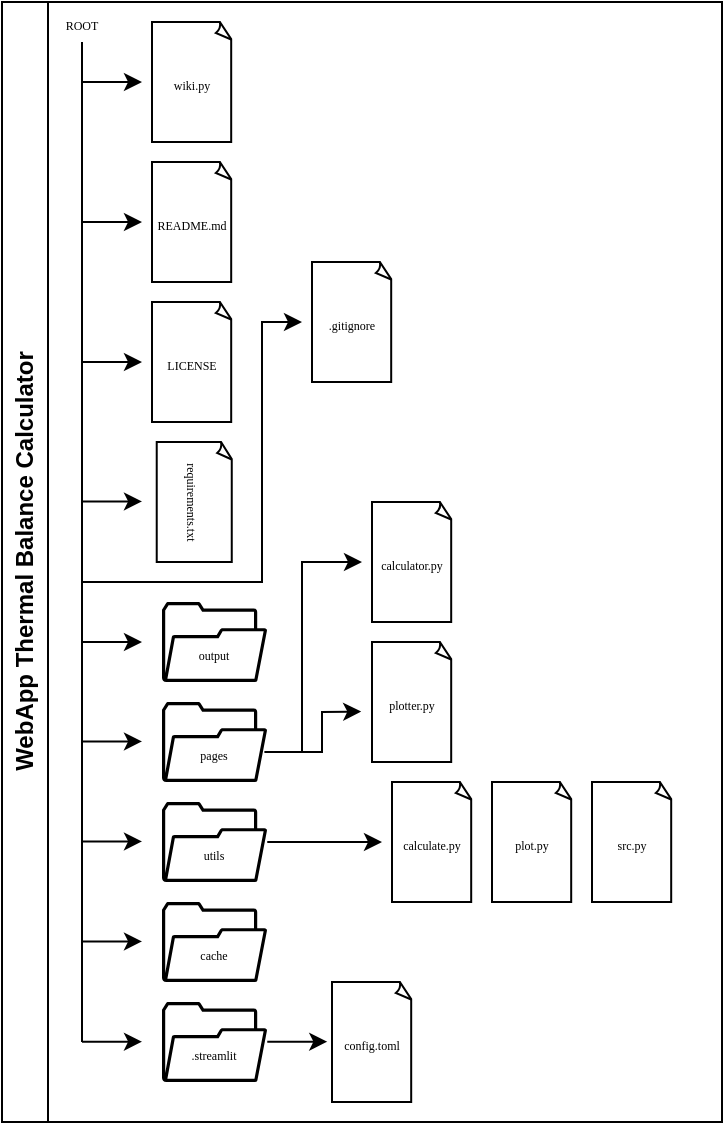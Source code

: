 <mxfile version="24.4.13" type="device">
  <diagram name="Página-1" id="Qb642ozDmnON7rJvFrYf">
    <mxGraphModel dx="989" dy="582" grid="1" gridSize="10" guides="1" tooltips="1" connect="1" arrows="1" fold="1" page="1" pageScale="1" pageWidth="827" pageHeight="1169" math="0" shadow="0">
      <root>
        <mxCell id="0" />
        <mxCell id="1" parent="0" />
        <mxCell id="xxuuu4TymQ9kky1sApBv-1" value="WebApp Thermal Balance Calculator" style="swimlane;horizontal=0;whiteSpace=wrap;html=1;" parent="1" vertex="1">
          <mxGeometry width="360" height="560" as="geometry" />
        </mxCell>
        <mxCell id="xxuuu4TymQ9kky1sApBv-12" value="" style="endArrow=none;html=1;rounded=0;shadow=0;comic=0;strokeColor=default;align=center;verticalAlign=middle;fontFamily=Helvetica;fontSize=11;fontColor=default;labelBackgroundColor=default;flowAnimation=0;" parent="xxuuu4TymQ9kky1sApBv-1" edge="1">
          <mxGeometry width="50" height="50" relative="1" as="geometry">
            <mxPoint x="40" y="520" as="sourcePoint" />
            <mxPoint x="40" y="20" as="targetPoint" />
          </mxGeometry>
        </mxCell>
        <mxCell id="xxuuu4TymQ9kky1sApBv-4" value="" style="group" parent="xxuuu4TymQ9kky1sApBv-1" vertex="1" connectable="0">
          <mxGeometry x="70" y="80" width="50" height="60" as="geometry" />
        </mxCell>
        <mxCell id="xxuuu4TymQ9kky1sApBv-2" value="" style="whiteSpace=wrap;html=1;shape=mxgraph.basic.document" parent="xxuuu4TymQ9kky1sApBv-4" vertex="1">
          <mxGeometry x="5" width="40" height="60" as="geometry" />
        </mxCell>
        <mxCell id="xxuuu4TymQ9kky1sApBv-3" value="&lt;font style=&quot;font-size: 6px;&quot; face=&quot;Verdana&quot;&gt;README.md&lt;/font&gt;" style="text;strokeColor=none;align=center;fillColor=none;html=1;verticalAlign=middle;whiteSpace=wrap;rounded=0;" parent="xxuuu4TymQ9kky1sApBv-4" vertex="1">
          <mxGeometry y="15" width="50" height="30" as="geometry" />
        </mxCell>
        <mxCell id="xxuuu4TymQ9kky1sApBv-5" value="" style="group" parent="xxuuu4TymQ9kky1sApBv-1" vertex="1" connectable="0">
          <mxGeometry x="70" y="150" width="50" height="60" as="geometry" />
        </mxCell>
        <mxCell id="xxuuu4TymQ9kky1sApBv-6" value="" style="whiteSpace=wrap;html=1;shape=mxgraph.basic.document" parent="xxuuu4TymQ9kky1sApBv-5" vertex="1">
          <mxGeometry x="5" width="40" height="60" as="geometry" />
        </mxCell>
        <mxCell id="xxuuu4TymQ9kky1sApBv-7" value="&lt;font style=&quot;font-size: 6px;&quot; face=&quot;Verdana&quot;&gt;LICENSE&lt;/font&gt;" style="text;strokeColor=none;align=center;fillColor=none;html=1;verticalAlign=middle;whiteSpace=wrap;rounded=0;" parent="xxuuu4TymQ9kky1sApBv-5" vertex="1">
          <mxGeometry y="15" width="50" height="30" as="geometry" />
        </mxCell>
        <mxCell id="xxuuu4TymQ9kky1sApBv-13" value="" style="endArrow=classic;html=1;rounded=0;shadow=0;comic=0;strokeColor=default;align=center;verticalAlign=middle;fontFamily=Helvetica;fontSize=11;fontColor=default;labelBackgroundColor=default;flowAnimation=0;entryX=0;entryY=0.5;entryDx=0;entryDy=0;" parent="xxuuu4TymQ9kky1sApBv-1" target="xxuuu4TymQ9kky1sApBv-3" edge="1">
          <mxGeometry width="50" height="50" relative="1" as="geometry">
            <mxPoint x="40" y="110" as="sourcePoint" />
            <mxPoint x="190" y="90" as="targetPoint" />
          </mxGeometry>
        </mxCell>
        <mxCell id="xxuuu4TymQ9kky1sApBv-14" value="" style="endArrow=classic;html=1;rounded=0;shadow=0;comic=0;strokeColor=default;align=center;verticalAlign=middle;fontFamily=Helvetica;fontSize=11;fontColor=default;labelBackgroundColor=default;flowAnimation=0;" parent="xxuuu4TymQ9kky1sApBv-1" target="xxuuu4TymQ9kky1sApBv-7" edge="1">
          <mxGeometry width="50" height="50" relative="1" as="geometry">
            <mxPoint x="40" y="180" as="sourcePoint" />
            <mxPoint x="210" y="140" as="targetPoint" />
          </mxGeometry>
        </mxCell>
        <mxCell id="xxuuu4TymQ9kky1sApBv-19" value="" style="group" parent="xxuuu4TymQ9kky1sApBv-1" vertex="1" connectable="0">
          <mxGeometry x="80" y="350" width="52.63" height="40" as="geometry" />
        </mxCell>
        <mxCell id="xxuuu4TymQ9kky1sApBv-17" value="" style="sketch=0;pointerEvents=1;shadow=0;dashed=0;html=1;strokeColor=none;fillColor=#000000;aspect=fixed;labelPosition=center;verticalLabelPosition=bottom;verticalAlign=top;align=center;outlineConnect=0;shape=mxgraph.vvd.folder;fontFamily=Helvetica;fontSize=11;fontColor=default;labelBackgroundColor=default;" parent="xxuuu4TymQ9kky1sApBv-19" vertex="1">
          <mxGeometry width="52.63" height="40" as="geometry" />
        </mxCell>
        <mxCell id="xxuuu4TymQ9kky1sApBv-18" value="&lt;font style=&quot;font-size: 6px;&quot; face=&quot;Verdana&quot;&gt;pages&lt;/font&gt;" style="text;strokeColor=none;align=center;fillColor=none;html=1;verticalAlign=middle;whiteSpace=wrap;rounded=0;" parent="xxuuu4TymQ9kky1sApBv-19" vertex="1">
          <mxGeometry x="1.31" y="10" width="50" height="30" as="geometry" />
        </mxCell>
        <mxCell id="xxuuu4TymQ9kky1sApBv-20" value="" style="endArrow=classic;html=1;rounded=0;shadow=0;comic=0;strokeColor=default;align=center;verticalAlign=middle;fontFamily=Helvetica;fontSize=11;fontColor=default;labelBackgroundColor=default;flowAnimation=0;" parent="xxuuu4TymQ9kky1sApBv-1" edge="1">
          <mxGeometry width="50" height="50" relative="1" as="geometry">
            <mxPoint x="40" y="369.71" as="sourcePoint" />
            <mxPoint x="70" y="369.71" as="targetPoint" />
          </mxGeometry>
        </mxCell>
        <mxCell id="xxuuu4TymQ9kky1sApBv-30" value="" style="group" parent="xxuuu4TymQ9kky1sApBv-1" vertex="1" connectable="0">
          <mxGeometry x="70" y="10" width="50" height="60" as="geometry" />
        </mxCell>
        <mxCell id="xxuuu4TymQ9kky1sApBv-31" value="" style="whiteSpace=wrap;html=1;shape=mxgraph.basic.document" parent="xxuuu4TymQ9kky1sApBv-30" vertex="1">
          <mxGeometry x="5" width="40" height="60" as="geometry" />
        </mxCell>
        <mxCell id="xxuuu4TymQ9kky1sApBv-32" value="&lt;font style=&quot;font-size: 6px;&quot; face=&quot;Verdana&quot;&gt;wiki.py&lt;/font&gt;" style="text;strokeColor=none;align=center;fillColor=none;html=1;verticalAlign=middle;whiteSpace=wrap;rounded=0;" parent="xxuuu4TymQ9kky1sApBv-30" vertex="1">
          <mxGeometry y="15" width="50" height="30" as="geometry" />
        </mxCell>
        <mxCell id="xxuuu4TymQ9kky1sApBv-36" value="" style="group" parent="xxuuu4TymQ9kky1sApBv-1" vertex="1" connectable="0">
          <mxGeometry x="180" y="250" width="50" height="60" as="geometry" />
        </mxCell>
        <mxCell id="xxuuu4TymQ9kky1sApBv-37" value="" style="whiteSpace=wrap;html=1;shape=mxgraph.basic.document" parent="xxuuu4TymQ9kky1sApBv-36" vertex="1">
          <mxGeometry x="5" width="40" height="60" as="geometry" />
        </mxCell>
        <mxCell id="xxuuu4TymQ9kky1sApBv-38" value="&lt;font face=&quot;Verdana&quot;&gt;&lt;span style=&quot;font-size: 6px;&quot;&gt;calculator.py&lt;/span&gt;&lt;/font&gt;" style="text;strokeColor=none;align=center;fillColor=none;html=1;verticalAlign=middle;whiteSpace=wrap;rounded=0;" parent="xxuuu4TymQ9kky1sApBv-36" vertex="1">
          <mxGeometry y="15" width="50" height="30" as="geometry" />
        </mxCell>
        <mxCell id="xxuuu4TymQ9kky1sApBv-39" value="" style="group" parent="xxuuu4TymQ9kky1sApBv-1" vertex="1" connectable="0">
          <mxGeometry x="180" y="320" width="50" height="60" as="geometry" />
        </mxCell>
        <mxCell id="xxuuu4TymQ9kky1sApBv-40" value="" style="whiteSpace=wrap;html=1;shape=mxgraph.basic.document" parent="xxuuu4TymQ9kky1sApBv-39" vertex="1">
          <mxGeometry x="5" width="40" height="60" as="geometry" />
        </mxCell>
        <mxCell id="xxuuu4TymQ9kky1sApBv-41" value="&lt;font face=&quot;Verdana&quot;&gt;&lt;span style=&quot;font-size: 6px;&quot;&gt;plotter.py&lt;/span&gt;&lt;/font&gt;" style="text;strokeColor=none;align=center;fillColor=none;html=1;verticalAlign=middle;whiteSpace=wrap;rounded=0;" parent="xxuuu4TymQ9kky1sApBv-39" vertex="1">
          <mxGeometry y="15" width="50" height="30" as="geometry" />
        </mxCell>
        <mxCell id="xxuuu4TymQ9kky1sApBv-42" style="edgeStyle=none;rounded=0;comic=0;orthogonalLoop=1;jettySize=auto;html=1;exitX=1;exitY=0.5;exitDx=0;exitDy=0;entryX=-0.008;entryY=0.658;entryDx=0;entryDy=0;shadow=0;strokeColor=default;align=center;verticalAlign=middle;fontFamily=Helvetica;fontSize=11;fontColor=default;labelBackgroundColor=default;startFill=0;endArrow=classic;endFill=1;flowAnimation=0;entryPerimeter=0;" parent="xxuuu4TymQ9kky1sApBv-1" source="xxuuu4TymQ9kky1sApBv-18" target="xxuuu4TymQ9kky1sApBv-41" edge="1">
          <mxGeometry relative="1" as="geometry">
            <mxPoint x="241.31" y="355" as="sourcePoint" />
            <mxPoint x="270" y="360.1" as="targetPoint" />
            <Array as="points">
              <mxPoint x="160" y="375" />
              <mxPoint x="160" y="355" />
            </Array>
          </mxGeometry>
        </mxCell>
        <mxCell id="xxuuu4TymQ9kky1sApBv-46" value="" style="group" parent="xxuuu4TymQ9kky1sApBv-1" vertex="1" connectable="0">
          <mxGeometry x="80" y="400" width="52.63" height="40" as="geometry" />
        </mxCell>
        <mxCell id="xxuuu4TymQ9kky1sApBv-47" value="" style="sketch=0;pointerEvents=1;shadow=0;dashed=0;html=1;strokeColor=none;fillColor=#000000;aspect=fixed;labelPosition=center;verticalLabelPosition=bottom;verticalAlign=top;align=center;outlineConnect=0;shape=mxgraph.vvd.folder;fontFamily=Helvetica;fontSize=11;fontColor=default;labelBackgroundColor=default;" parent="xxuuu4TymQ9kky1sApBv-46" vertex="1">
          <mxGeometry width="52.63" height="40" as="geometry" />
        </mxCell>
        <mxCell id="xxuuu4TymQ9kky1sApBv-48" value="&lt;font style=&quot;font-size: 6px;&quot; face=&quot;Verdana&quot;&gt;utils&lt;/font&gt;" style="text;strokeColor=none;align=center;fillColor=none;html=1;verticalAlign=middle;whiteSpace=wrap;rounded=0;" parent="xxuuu4TymQ9kky1sApBv-46" vertex="1">
          <mxGeometry x="1.31" y="10" width="50" height="30" as="geometry" />
        </mxCell>
        <mxCell id="xxuuu4TymQ9kky1sApBv-49" value="" style="endArrow=classic;html=1;rounded=0;shadow=0;comic=0;strokeColor=default;align=center;verticalAlign=middle;fontFamily=Helvetica;fontSize=11;fontColor=default;labelBackgroundColor=default;flowAnimation=0;" parent="xxuuu4TymQ9kky1sApBv-1" edge="1">
          <mxGeometry width="50" height="50" relative="1" as="geometry">
            <mxPoint x="40" y="419.71" as="sourcePoint" />
            <mxPoint x="70" y="419.71" as="targetPoint" />
          </mxGeometry>
        </mxCell>
        <mxCell id="xxuuu4TymQ9kky1sApBv-50" value="" style="group" parent="xxuuu4TymQ9kky1sApBv-1" vertex="1" connectable="0">
          <mxGeometry x="190" y="390" width="50" height="60" as="geometry" />
        </mxCell>
        <mxCell id="xxuuu4TymQ9kky1sApBv-51" value="" style="whiteSpace=wrap;html=1;shape=mxgraph.basic.document" parent="xxuuu4TymQ9kky1sApBv-50" vertex="1">
          <mxGeometry x="5" width="40" height="60" as="geometry" />
        </mxCell>
        <mxCell id="xxuuu4TymQ9kky1sApBv-52" value="&lt;font face=&quot;Verdana&quot;&gt;&lt;span style=&quot;font-size: 6px;&quot;&gt;calculate.py&lt;/span&gt;&lt;/font&gt;" style="text;strokeColor=none;align=center;fillColor=none;html=1;verticalAlign=middle;whiteSpace=wrap;rounded=0;" parent="xxuuu4TymQ9kky1sApBv-50" vertex="1">
          <mxGeometry y="15" width="50" height="30" as="geometry" />
        </mxCell>
        <mxCell id="xxuuu4TymQ9kky1sApBv-53" value="" style="group" parent="xxuuu4TymQ9kky1sApBv-1" vertex="1" connectable="0">
          <mxGeometry x="240" y="390" width="50" height="60" as="geometry" />
        </mxCell>
        <mxCell id="xxuuu4TymQ9kky1sApBv-54" value="" style="whiteSpace=wrap;html=1;shape=mxgraph.basic.document" parent="xxuuu4TymQ9kky1sApBv-53" vertex="1">
          <mxGeometry x="5" width="40" height="60" as="geometry" />
        </mxCell>
        <mxCell id="xxuuu4TymQ9kky1sApBv-55" value="&lt;font face=&quot;Verdana&quot;&gt;&lt;span style=&quot;font-size: 6px;&quot;&gt;plot.py&lt;/span&gt;&lt;/font&gt;" style="text;strokeColor=none;align=center;fillColor=none;html=1;verticalAlign=middle;whiteSpace=wrap;rounded=0;" parent="xxuuu4TymQ9kky1sApBv-53" vertex="1">
          <mxGeometry y="15" width="50" height="30" as="geometry" />
        </mxCell>
        <mxCell id="xxuuu4TymQ9kky1sApBv-59" style="edgeStyle=none;rounded=0;comic=0;orthogonalLoop=1;jettySize=auto;html=1;entryX=0;entryY=0.5;entryDx=0;entryDy=0;shadow=0;strokeColor=default;align=center;verticalAlign=middle;fontFamily=Helvetica;fontSize=11;fontColor=default;labelBackgroundColor=default;startFill=0;endArrow=classic;endFill=1;flowAnimation=0;" parent="xxuuu4TymQ9kky1sApBv-1" source="xxuuu4TymQ9kky1sApBv-47" target="xxuuu4TymQ9kky1sApBv-52" edge="1">
          <mxGeometry relative="1" as="geometry">
            <mxPoint x="140" y="420" as="sourcePoint" />
            <mxPoint x="190" y="419.75" as="targetPoint" />
          </mxGeometry>
        </mxCell>
        <mxCell id="xxuuu4TymQ9kky1sApBv-60" value="" style="group" parent="xxuuu4TymQ9kky1sApBv-1" vertex="1" connectable="0">
          <mxGeometry x="80" y="450" width="52.63" height="40" as="geometry" />
        </mxCell>
        <mxCell id="xxuuu4TymQ9kky1sApBv-61" value="" style="sketch=0;pointerEvents=1;shadow=0;dashed=0;html=1;strokeColor=none;fillColor=#000000;aspect=fixed;labelPosition=center;verticalLabelPosition=bottom;verticalAlign=top;align=center;outlineConnect=0;shape=mxgraph.vvd.folder;fontFamily=Helvetica;fontSize=11;fontColor=default;labelBackgroundColor=default;" parent="xxuuu4TymQ9kky1sApBv-60" vertex="1">
          <mxGeometry width="52.63" height="40" as="geometry" />
        </mxCell>
        <mxCell id="xxuuu4TymQ9kky1sApBv-62" value="&lt;font style=&quot;font-size: 6px;&quot; face=&quot;Verdana&quot;&gt;cache&lt;/font&gt;" style="text;strokeColor=none;align=center;fillColor=none;html=1;verticalAlign=middle;whiteSpace=wrap;rounded=0;" parent="xxuuu4TymQ9kky1sApBv-60" vertex="1">
          <mxGeometry x="1.31" y="10" width="50" height="30" as="geometry" />
        </mxCell>
        <mxCell id="xxuuu4TymQ9kky1sApBv-63" value="" style="endArrow=classic;html=1;rounded=0;shadow=0;comic=0;strokeColor=default;align=center;verticalAlign=middle;fontFamily=Helvetica;fontSize=11;fontColor=default;labelBackgroundColor=default;flowAnimation=0;" parent="xxuuu4TymQ9kky1sApBv-1" edge="1">
          <mxGeometry width="50" height="50" relative="1" as="geometry">
            <mxPoint x="40" y="469.71" as="sourcePoint" />
            <mxPoint x="70" y="469.71" as="targetPoint" />
          </mxGeometry>
        </mxCell>
        <mxCell id="xxuuu4TymQ9kky1sApBv-35" value="" style="endArrow=classic;html=1;rounded=0;shadow=0;comic=0;strokeColor=default;align=center;verticalAlign=middle;fontFamily=Helvetica;fontSize=11;fontColor=default;labelBackgroundColor=default;flowAnimation=0;entryX=0;entryY=0.5;entryDx=0;entryDy=0;" parent="xxuuu4TymQ9kky1sApBv-1" target="xxuuu4TymQ9kky1sApBv-32" edge="1">
          <mxGeometry width="50" height="50" relative="1" as="geometry">
            <mxPoint x="40" y="40" as="sourcePoint" />
            <mxPoint x="420" y="180" as="targetPoint" />
          </mxGeometry>
        </mxCell>
        <mxCell id="sFDSCZvEySNInuv0YJNE-9" value="" style="group" parent="xxuuu4TymQ9kky1sApBv-1" vertex="1" connectable="0">
          <mxGeometry x="80" y="500" width="52.63" height="40" as="geometry" />
        </mxCell>
        <mxCell id="sFDSCZvEySNInuv0YJNE-10" value="" style="sketch=0;pointerEvents=1;shadow=0;dashed=0;html=1;strokeColor=none;fillColor=#000000;aspect=fixed;labelPosition=center;verticalLabelPosition=bottom;verticalAlign=top;align=center;outlineConnect=0;shape=mxgraph.vvd.folder;fontFamily=Helvetica;fontSize=11;fontColor=default;labelBackgroundColor=default;" parent="sFDSCZvEySNInuv0YJNE-9" vertex="1">
          <mxGeometry width="52.63" height="40" as="geometry" />
        </mxCell>
        <mxCell id="sFDSCZvEySNInuv0YJNE-11" value="&lt;font style=&quot;font-size: 6px;&quot; face=&quot;Verdana&quot;&gt;.streamlit&lt;/font&gt;" style="text;strokeColor=none;align=center;fillColor=none;html=1;verticalAlign=middle;whiteSpace=wrap;rounded=0;" parent="sFDSCZvEySNInuv0YJNE-9" vertex="1">
          <mxGeometry x="1.31" y="10" width="50" height="30" as="geometry" />
        </mxCell>
        <mxCell id="sFDSCZvEySNInuv0YJNE-12" value="" style="endArrow=classic;html=1;rounded=0;shadow=0;comic=0;strokeColor=default;align=center;verticalAlign=middle;fontFamily=Helvetica;fontSize=11;fontColor=default;labelBackgroundColor=default;flowAnimation=0;" parent="xxuuu4TymQ9kky1sApBv-1" edge="1">
          <mxGeometry width="50" height="50" relative="1" as="geometry">
            <mxPoint x="40" y="519.83" as="sourcePoint" />
            <mxPoint x="70" y="519.83" as="targetPoint" />
          </mxGeometry>
        </mxCell>
        <mxCell id="sFDSCZvEySNInuv0YJNE-13" value="" style="group" parent="xxuuu4TymQ9kky1sApBv-1" vertex="1" connectable="0">
          <mxGeometry x="160" y="490" width="50" height="60" as="geometry" />
        </mxCell>
        <mxCell id="sFDSCZvEySNInuv0YJNE-14" value="" style="whiteSpace=wrap;html=1;shape=mxgraph.basic.document" parent="sFDSCZvEySNInuv0YJNE-13" vertex="1">
          <mxGeometry x="5" width="40" height="60" as="geometry" />
        </mxCell>
        <mxCell id="sFDSCZvEySNInuv0YJNE-15" value="&lt;font face=&quot;Verdana&quot;&gt;&lt;span style=&quot;font-size: 6px;&quot;&gt;config.toml&lt;/span&gt;&lt;/font&gt;" style="text;strokeColor=none;align=center;fillColor=none;html=1;verticalAlign=middle;whiteSpace=wrap;rounded=0;" parent="sFDSCZvEySNInuv0YJNE-13" vertex="1">
          <mxGeometry y="15" width="50" height="30" as="geometry" />
        </mxCell>
        <mxCell id="sFDSCZvEySNInuv0YJNE-17" value="" style="endArrow=classic;html=1;rounded=0;shadow=0;comic=0;strokeColor=default;align=center;verticalAlign=middle;fontFamily=Helvetica;fontSize=11;fontColor=default;labelBackgroundColor=default;flowAnimation=0;" parent="xxuuu4TymQ9kky1sApBv-1" edge="1">
          <mxGeometry width="50" height="50" relative="1" as="geometry">
            <mxPoint x="132.63" y="519.83" as="sourcePoint" />
            <mxPoint x="162.63" y="519.83" as="targetPoint" />
          </mxGeometry>
        </mxCell>
        <mxCell id="sFDSCZvEySNInuv0YJNE-5" value="" style="group" parent="xxuuu4TymQ9kky1sApBv-1" vertex="1" connectable="0">
          <mxGeometry x="72.63" y="220" width="47.37" height="60" as="geometry" />
        </mxCell>
        <mxCell id="sFDSCZvEySNInuv0YJNE-6" value="" style="whiteSpace=wrap;html=1;shape=mxgraph.basic.document" parent="sFDSCZvEySNInuv0YJNE-5" vertex="1">
          <mxGeometry x="4.737" width="37.896" height="60" as="geometry" />
        </mxCell>
        <mxCell id="sFDSCZvEySNInuv0YJNE-7" value="&lt;font style=&quot;font-size: 6px;&quot; face=&quot;Verdana&quot;&gt;requirements.txt&lt;/font&gt;" style="text;strokeColor=none;align=center;fillColor=none;html=1;verticalAlign=middle;whiteSpace=wrap;rounded=0;rotation=90;" parent="sFDSCZvEySNInuv0YJNE-5" vertex="1">
          <mxGeometry y="15" width="47.37" height="30" as="geometry" />
        </mxCell>
        <mxCell id="sFDSCZvEySNInuv0YJNE-21" value="" style="group" parent="xxuuu4TymQ9kky1sApBv-1" vertex="1" connectable="0">
          <mxGeometry x="150" y="130" width="50" height="60" as="geometry" />
        </mxCell>
        <mxCell id="sFDSCZvEySNInuv0YJNE-22" value="" style="whiteSpace=wrap;html=1;shape=mxgraph.basic.document" parent="sFDSCZvEySNInuv0YJNE-21" vertex="1">
          <mxGeometry x="5" width="40" height="60" as="geometry" />
        </mxCell>
        <mxCell id="sFDSCZvEySNInuv0YJNE-23" value="&lt;font style=&quot;font-size: 6px;&quot; face=&quot;Verdana&quot;&gt;.gitignore&lt;/font&gt;" style="text;strokeColor=none;align=center;fillColor=none;html=1;verticalAlign=middle;whiteSpace=wrap;rounded=0;" parent="sFDSCZvEySNInuv0YJNE-21" vertex="1">
          <mxGeometry y="15" width="50" height="30" as="geometry" />
        </mxCell>
        <mxCell id="2_2quac-IJank7mgXF4T-1" value="&lt;font style=&quot;font-size: 6px;&quot; face=&quot;Verdana&quot;&gt;ROOT&lt;/font&gt;" style="text;strokeColor=none;align=center;fillColor=none;html=1;verticalAlign=middle;whiteSpace=wrap;rounded=0;" parent="xxuuu4TymQ9kky1sApBv-1" vertex="1">
          <mxGeometry x="20" width="40" height="20" as="geometry" />
        </mxCell>
        <mxCell id="LR1-6c47vs79iucjzWaj-1" value="" style="endArrow=classic;html=1;rounded=0;exitX=1;exitY=0.5;exitDx=0;exitDy=0;entryX=0;entryY=0.5;entryDx=0;entryDy=0;" parent="xxuuu4TymQ9kky1sApBv-1" source="xxuuu4TymQ9kky1sApBv-18" target="xxuuu4TymQ9kky1sApBv-38" edge="1">
          <mxGeometry width="50" height="50" relative="1" as="geometry">
            <mxPoint x="140" y="330" as="sourcePoint" />
            <mxPoint x="190" y="280" as="targetPoint" />
            <Array as="points">
              <mxPoint x="150" y="375" />
              <mxPoint x="150" y="280" />
            </Array>
          </mxGeometry>
        </mxCell>
        <mxCell id="KSN7ONS2EwP9fAzBpUpE-2" value="" style="endArrow=classic;html=1;rounded=0;entryX=0;entryY=0.5;entryDx=0;entryDy=0;" parent="xxuuu4TymQ9kky1sApBv-1" edge="1">
          <mxGeometry width="50" height="50" relative="1" as="geometry">
            <mxPoint x="40" y="290" as="sourcePoint" />
            <mxPoint x="150" y="160.0" as="targetPoint" />
            <Array as="points">
              <mxPoint x="130" y="290" />
              <mxPoint x="130" y="160" />
            </Array>
          </mxGeometry>
        </mxCell>
        <mxCell id="KSN7ONS2EwP9fAzBpUpE-1" value="" style="endArrow=classic;html=1;rounded=0;" parent="xxuuu4TymQ9kky1sApBv-1" edge="1">
          <mxGeometry width="50" height="50" relative="1" as="geometry">
            <mxPoint x="40" y="249.71" as="sourcePoint" />
            <mxPoint x="70" y="249.71" as="targetPoint" />
          </mxGeometry>
        </mxCell>
        <mxCell id="OPCW_3YdwPlH96o4Hgxi-1" value="" style="group" parent="xxuuu4TymQ9kky1sApBv-1" vertex="1" connectable="0">
          <mxGeometry x="290" y="390" width="50" height="60" as="geometry" />
        </mxCell>
        <mxCell id="OPCW_3YdwPlH96o4Hgxi-2" value="" style="whiteSpace=wrap;html=1;shape=mxgraph.basic.document" parent="OPCW_3YdwPlH96o4Hgxi-1" vertex="1">
          <mxGeometry x="5" width="40" height="60" as="geometry" />
        </mxCell>
        <mxCell id="OPCW_3YdwPlH96o4Hgxi-3" value="&lt;font face=&quot;Verdana&quot;&gt;&lt;span style=&quot;font-size: 6px;&quot;&gt;src.py&lt;/span&gt;&lt;/font&gt;" style="text;strokeColor=none;align=center;fillColor=none;html=1;verticalAlign=middle;whiteSpace=wrap;rounded=0;" parent="OPCW_3YdwPlH96o4Hgxi-1" vertex="1">
          <mxGeometry y="15" width="50" height="30" as="geometry" />
        </mxCell>
        <mxCell id="kOyUr_EYFBJBq0mfou52-1" value="" style="group" vertex="1" connectable="0" parent="xxuuu4TymQ9kky1sApBv-1">
          <mxGeometry x="80" y="300" width="52.63" height="40" as="geometry" />
        </mxCell>
        <mxCell id="kOyUr_EYFBJBq0mfou52-2" value="" style="sketch=0;pointerEvents=1;shadow=0;dashed=0;html=1;strokeColor=none;fillColor=#000000;aspect=fixed;labelPosition=center;verticalLabelPosition=bottom;verticalAlign=top;align=center;outlineConnect=0;shape=mxgraph.vvd.folder;fontFamily=Helvetica;fontSize=11;fontColor=default;labelBackgroundColor=default;" vertex="1" parent="kOyUr_EYFBJBq0mfou52-1">
          <mxGeometry width="52.63" height="40" as="geometry" />
        </mxCell>
        <mxCell id="kOyUr_EYFBJBq0mfou52-3" value="&lt;font style=&quot;font-size: 6px;&quot; face=&quot;Verdana&quot;&gt;output&lt;/font&gt;" style="text;strokeColor=none;align=center;fillColor=none;html=1;verticalAlign=middle;whiteSpace=wrap;rounded=0;" vertex="1" parent="kOyUr_EYFBJBq0mfou52-1">
          <mxGeometry x="1.31" y="10" width="50" height="30" as="geometry" />
        </mxCell>
        <mxCell id="kOyUr_EYFBJBq0mfou52-4" value="" style="endArrow=classic;html=1;rounded=0;shadow=0;comic=0;strokeColor=default;align=center;verticalAlign=middle;fontFamily=Helvetica;fontSize=11;fontColor=default;labelBackgroundColor=default;flowAnimation=0;" edge="1" parent="xxuuu4TymQ9kky1sApBv-1">
          <mxGeometry width="50" height="50" relative="1" as="geometry">
            <mxPoint x="40" y="320" as="sourcePoint" />
            <mxPoint x="70" y="320" as="targetPoint" />
          </mxGeometry>
        </mxCell>
      </root>
    </mxGraphModel>
  </diagram>
</mxfile>
